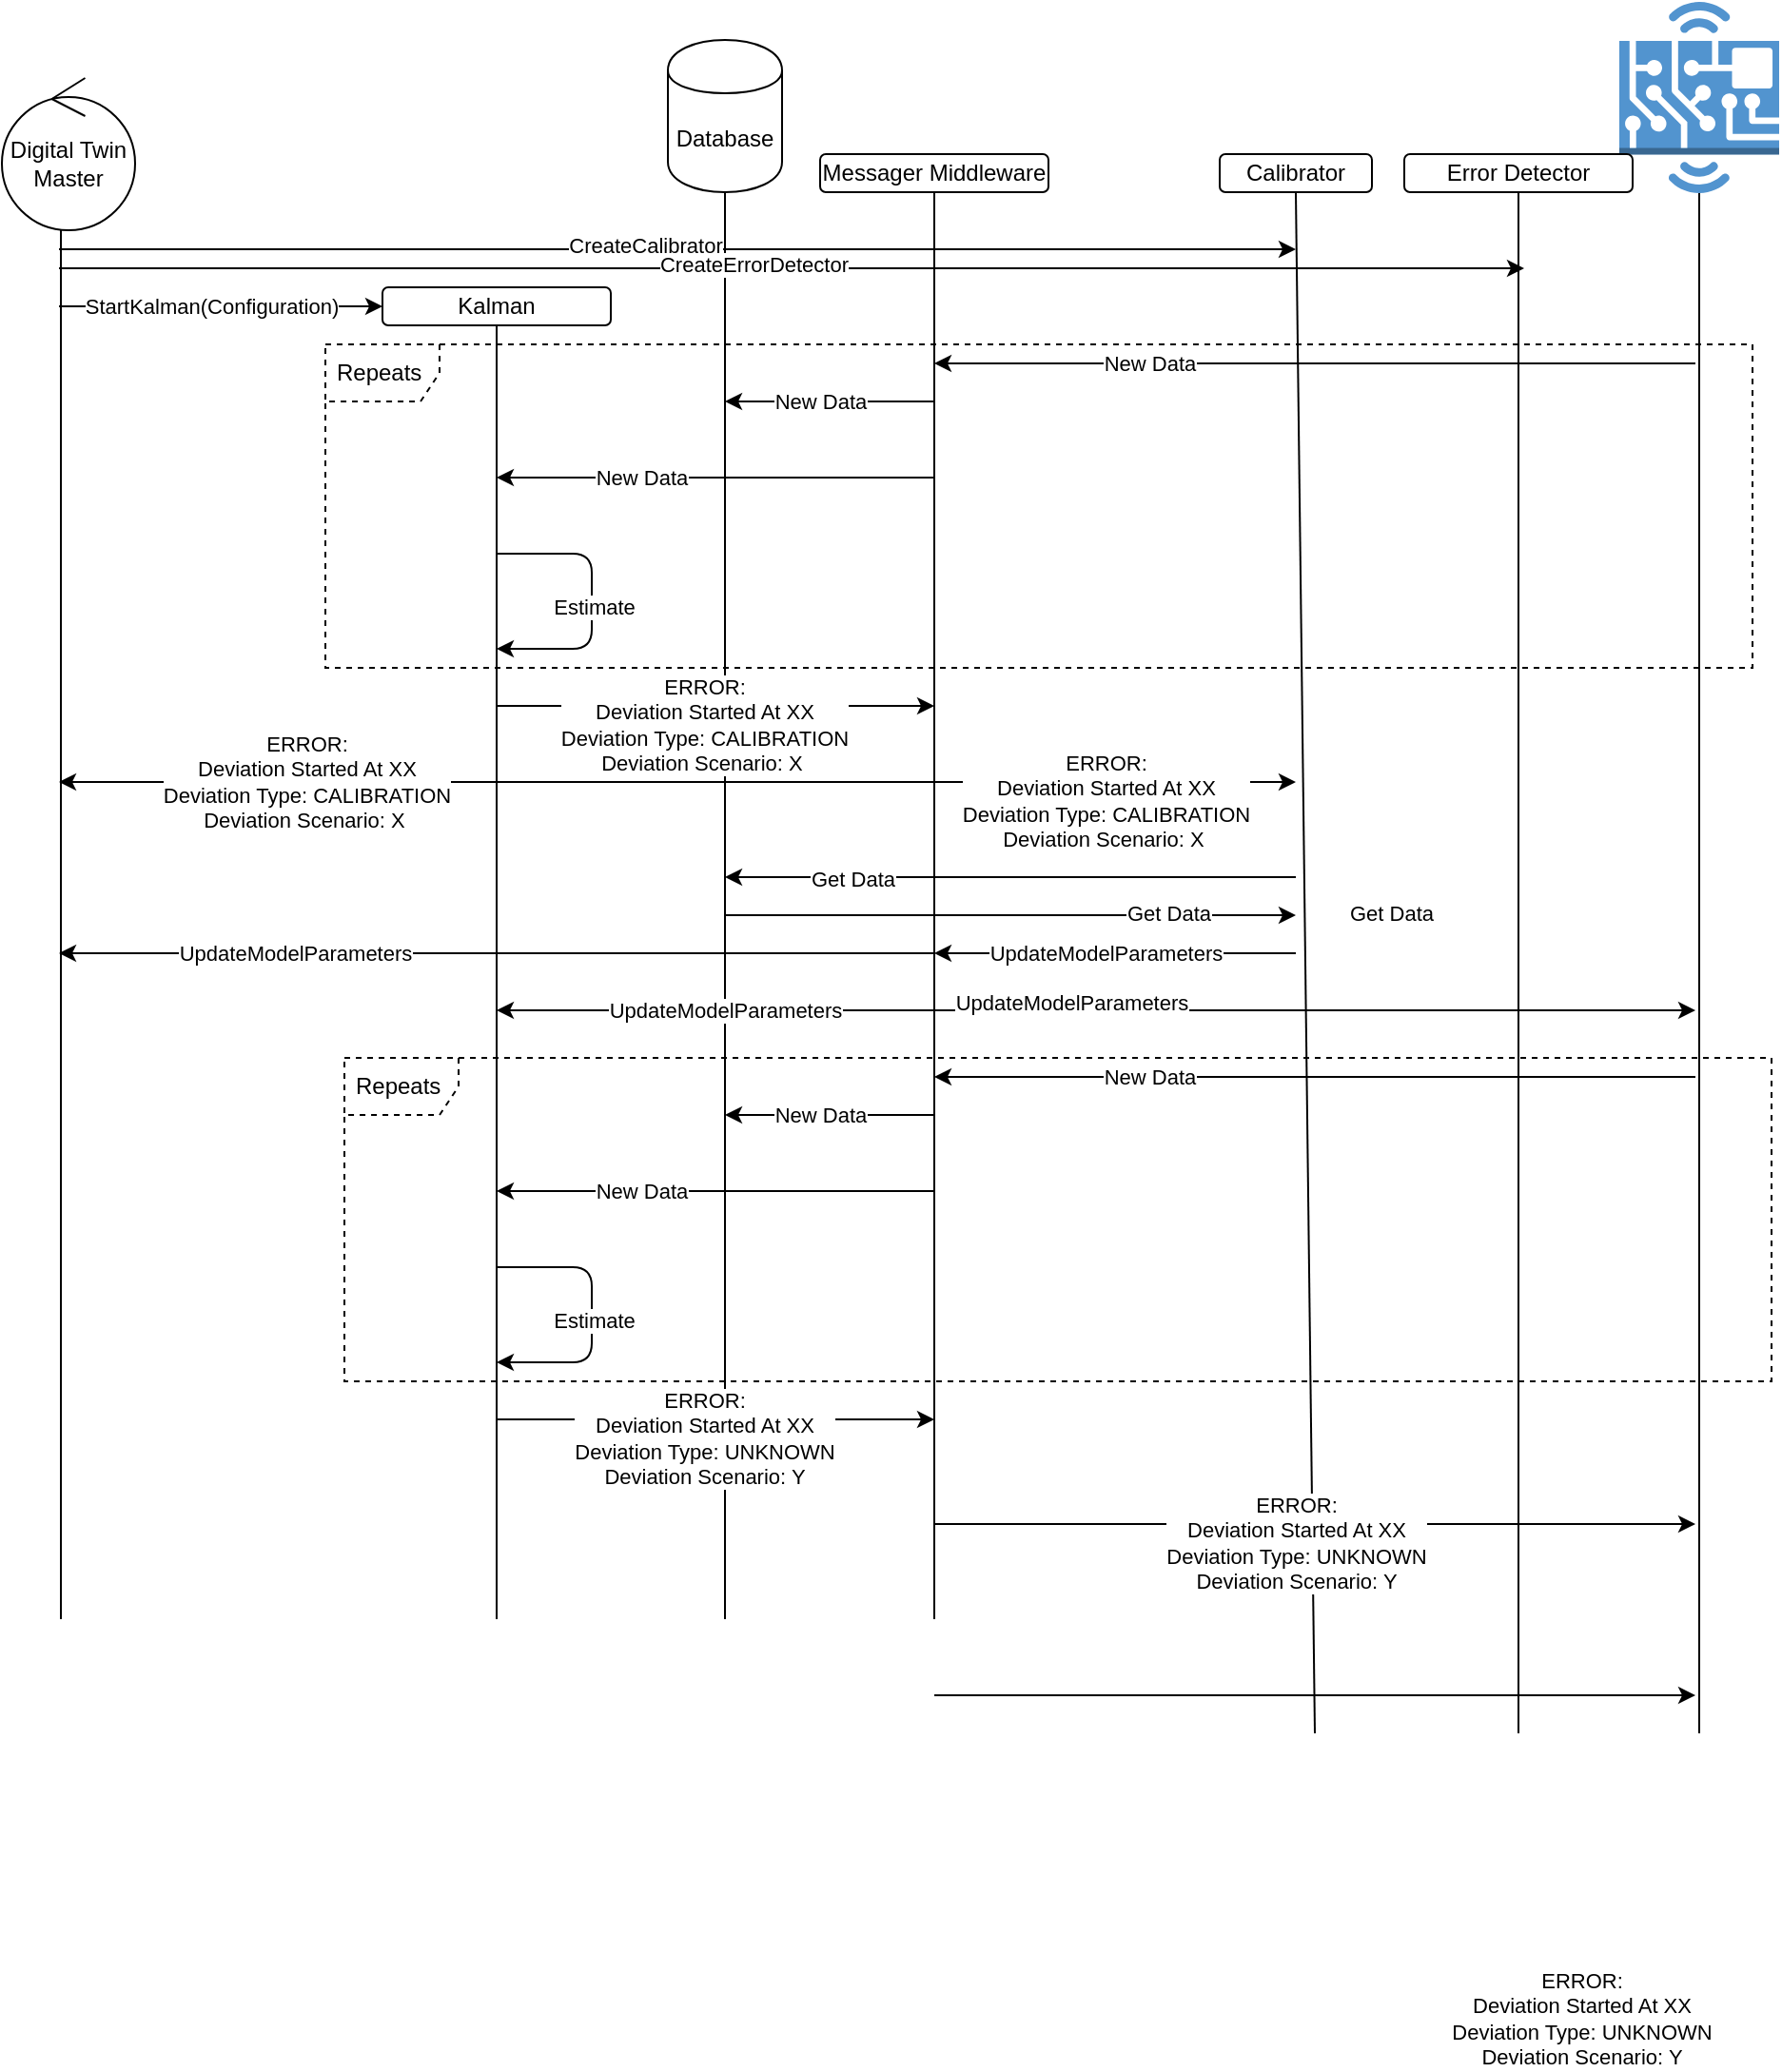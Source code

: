 <mxfile version="13.0.3" type="device" pages="7"><diagram id="uJFIPU3QgniaeICQEpPl" name="Overall"><mxGraphModel dx="1426" dy="781" grid="1" gridSize="10" guides="1" tooltips="1" connect="1" arrows="1" fold="1" page="1" pageScale="1" pageWidth="827" pageHeight="1169" math="0" shadow="0"><root><mxCell id="MdpW13GqLfs5OvOIHmb1-0"/><mxCell id="MdpW13GqLfs5OvOIHmb1-1" parent="MdpW13GqLfs5OvOIHmb1-0"/><mxCell id="p3SJGVay773WfTqzsZQj-1" value="Digital Twin Master" style="ellipse;shape=umlControl;whiteSpace=wrap;html=1;" vertex="1" parent="MdpW13GqLfs5OvOIHmb1-1"><mxGeometry x="260" y="70" width="70" height="80" as="geometry"/></mxCell><mxCell id="p3SJGVay773WfTqzsZQj-2" value="" style="endArrow=classic;html=1;entryX=0;entryY=0.5;entryDx=0;entryDy=0;" edge="1" parent="MdpW13GqLfs5OvOIHmb1-1" target="p3SJGVay773WfTqzsZQj-7"><mxGeometry width="50" height="50" relative="1" as="geometry"><mxPoint x="290" y="190" as="sourcePoint"/><mxPoint x="360" y="200" as="targetPoint"/></mxGeometry></mxCell><mxCell id="p3SJGVay773WfTqzsZQj-22" value="StartKalman(Configuration)" style="edgeLabel;html=1;align=center;verticalAlign=middle;resizable=0;points=[];" vertex="1" connectable="0" parent="p3SJGVay773WfTqzsZQj-2"><mxGeometry x="0.165" y="-3" relative="1" as="geometry"><mxPoint x="-19" y="-3" as="offset"/></mxGeometry></mxCell><mxCell id="p3SJGVay773WfTqzsZQj-3" value="" style="endArrow=none;html=1;entryX=0.5;entryY=1;entryDx=0;entryDy=0;" edge="1" parent="MdpW13GqLfs5OvOIHmb1-1" target="p3SJGVay773WfTqzsZQj-19"><mxGeometry width="50" height="50" relative="1" as="geometry"><mxPoint x="750" y="880" as="sourcePoint"/><mxPoint x="751" y="180" as="targetPoint"/></mxGeometry></mxCell><mxCell id="p3SJGVay773WfTqzsZQj-7" value="Kalman" style="rounded=1;whiteSpace=wrap;html=1;" vertex="1" parent="MdpW13GqLfs5OvOIHmb1-1"><mxGeometry x="460" y="180" width="120" height="20" as="geometry"/></mxCell><mxCell id="p3SJGVay773WfTqzsZQj-9" value="" style="endArrow=none;html=1;entryX=0.5;entryY=1;entryDx=0;entryDy=0;" edge="1" parent="MdpW13GqLfs5OvOIHmb1-1" target="p3SJGVay773WfTqzsZQj-7"><mxGeometry width="50" height="50" relative="1" as="geometry"><mxPoint x="520" y="880" as="sourcePoint"/><mxPoint x="490" y="340" as="targetPoint"/></mxGeometry></mxCell><mxCell id="p3SJGVay773WfTqzsZQj-10" value="Database" style="shape=cylinder;whiteSpace=wrap;html=1;boundedLbl=1;backgroundOutline=1;" vertex="1" parent="MdpW13GqLfs5OvOIHmb1-1"><mxGeometry x="610" y="50" width="60" height="80" as="geometry"/></mxCell><mxCell id="p3SJGVay773WfTqzsZQj-11" value="" style="endArrow=none;html=1;entryX=0.5;entryY=1;entryDx=0;entryDy=0;" edge="1" parent="MdpW13GqLfs5OvOIHmb1-1" target="p3SJGVay773WfTqzsZQj-10"><mxGeometry width="50" height="50" relative="1" as="geometry"><mxPoint x="640" y="880" as="sourcePoint"/><mxPoint x="530" y="210" as="targetPoint"/></mxGeometry></mxCell><mxCell id="p3SJGVay773WfTqzsZQj-12" value="" style="endArrow=classic;html=1;" edge="1" parent="MdpW13GqLfs5OvOIHmb1-1"><mxGeometry width="50" height="50" relative="1" as="geometry"><mxPoint x="750" y="240" as="sourcePoint"/><mxPoint x="640" y="240" as="targetPoint"/></mxGeometry></mxCell><mxCell id="p3SJGVay773WfTqzsZQj-13" value="New Data" style="edgeLabel;html=1;align=center;verticalAlign=middle;resizable=0;points=[];" vertex="1" connectable="0" parent="p3SJGVay773WfTqzsZQj-12"><mxGeometry x="0.564" relative="1" as="geometry"><mxPoint x="26" as="offset"/></mxGeometry></mxCell><mxCell id="p3SJGVay773WfTqzsZQj-14" value="" style="endArrow=classic;html=1;" edge="1" parent="MdpW13GqLfs5OvOIHmb1-1"><mxGeometry width="50" height="50" relative="1" as="geometry"><mxPoint x="750" y="280" as="sourcePoint"/><mxPoint x="520" y="280" as="targetPoint"/></mxGeometry></mxCell><mxCell id="p3SJGVay773WfTqzsZQj-15" value="New Data" style="edgeLabel;html=1;align=center;verticalAlign=middle;resizable=0;points=[];" vertex="1" connectable="0" parent="p3SJGVay773WfTqzsZQj-14"><mxGeometry x="0.564" relative="1" as="geometry"><mxPoint x="26" as="offset"/></mxGeometry></mxCell><mxCell id="p3SJGVay773WfTqzsZQj-17" value="" style="endArrow=classic;html=1;edgeStyle=orthogonalEdgeStyle;" edge="1" parent="MdpW13GqLfs5OvOIHmb1-1"><mxGeometry width="50" height="50" relative="1" as="geometry"><mxPoint x="520" y="320" as="sourcePoint"/><mxPoint x="520" y="370" as="targetPoint"/><Array as="points"><mxPoint x="570" y="320"/><mxPoint x="570" y="370"/></Array></mxGeometry></mxCell><mxCell id="p3SJGVay773WfTqzsZQj-18" value="Estimate" style="edgeLabel;html=1;align=center;verticalAlign=middle;resizable=0;points=[];" vertex="1" connectable="0" parent="p3SJGVay773WfTqzsZQj-17"><mxGeometry x="0.04" y="1" relative="1" as="geometry"><mxPoint as="offset"/></mxGeometry></mxCell><mxCell id="p3SJGVay773WfTqzsZQj-19" value="Messager Middleware" style="rounded=1;whiteSpace=wrap;html=1;" vertex="1" parent="MdpW13GqLfs5OvOIHmb1-1"><mxGeometry x="690" y="110" width="120" height="20" as="geometry"/></mxCell><mxCell id="p3SJGVay773WfTqzsZQj-20" value="" style="endArrow=none;html=1;entryX=0.443;entryY=1;entryDx=0;entryDy=0;entryPerimeter=0;" edge="1" parent="MdpW13GqLfs5OvOIHmb1-1" target="p3SJGVay773WfTqzsZQj-1"><mxGeometry width="50" height="50" relative="1" as="geometry"><mxPoint x="291" y="880" as="sourcePoint"/><mxPoint x="530" y="210" as="targetPoint"/></mxGeometry></mxCell><mxCell id="p3SJGVay773WfTqzsZQj-23" value="Repeats&amp;nbsp;" style="shape=umlFrame;whiteSpace=wrap;html=1;dashed=1;" vertex="1" parent="MdpW13GqLfs5OvOIHmb1-1"><mxGeometry x="430" y="210" width="750" height="170" as="geometry"/></mxCell><mxCell id="p3SJGVay773WfTqzsZQj-30" value="" style="endArrow=classic;html=1;" edge="1" parent="MdpW13GqLfs5OvOIHmb1-1"><mxGeometry width="50" height="50" relative="1" as="geometry"><mxPoint x="520" y="400" as="sourcePoint"/><mxPoint x="750" y="400" as="targetPoint"/></mxGeometry></mxCell><mxCell id="p3SJGVay773WfTqzsZQj-31" value="ERROR:&lt;br&gt;Deviation Started At XX&lt;br&gt;Deviation Type: CALIBRATION&lt;br&gt;Deviation Scenario: X&amp;nbsp;" style="edgeLabel;html=1;align=center;verticalAlign=middle;resizable=0;points=[];" vertex="1" connectable="0" parent="p3SJGVay773WfTqzsZQj-30"><mxGeometry x="-0.052" y="2" relative="1" as="geometry"><mxPoint y="12" as="offset"/></mxGeometry></mxCell><mxCell id="qHhl8xcBm19NZ19cj4nx-0" value="" style="endArrow=none;html=1;entryX=0.5;entryY=1;entryDx=0;entryDy=0;" edge="1" parent="MdpW13GqLfs5OvOIHmb1-1" target="qHhl8xcBm19NZ19cj4nx-2"><mxGeometry width="50" height="50" relative="1" as="geometry"><mxPoint x="950" y="940" as="sourcePoint"/><mxPoint x="941" y="180" as="targetPoint"/></mxGeometry></mxCell><mxCell id="qHhl8xcBm19NZ19cj4nx-2" value="Calibrator" style="rounded=1;whiteSpace=wrap;html=1;" vertex="1" parent="MdpW13GqLfs5OvOIHmb1-1"><mxGeometry x="900" y="110" width="80" height="20" as="geometry"/></mxCell><mxCell id="qHhl8xcBm19NZ19cj4nx-6" value="" style="endArrow=classic;html=1;" edge="1" parent="MdpW13GqLfs5OvOIHmb1-1"><mxGeometry width="50" height="50" relative="1" as="geometry"><mxPoint x="290" y="160" as="sourcePoint"/><mxPoint x="940" y="160" as="targetPoint"/></mxGeometry></mxCell><mxCell id="qHhl8xcBm19NZ19cj4nx-7" value="CreateCalibrator" style="edgeLabel;html=1;align=center;verticalAlign=middle;resizable=0;points=[];" vertex="1" connectable="0" parent="qHhl8xcBm19NZ19cj4nx-6"><mxGeometry x="-0.052" y="2" relative="1" as="geometry"><mxPoint as="offset"/></mxGeometry></mxCell><mxCell id="qHhl8xcBm19NZ19cj4nx-11" value="" style="endArrow=classic;html=1;" edge="1" parent="MdpW13GqLfs5OvOIHmb1-1"><mxGeometry width="50" height="50" relative="1" as="geometry"><mxPoint x="750" y="440" as="sourcePoint"/><mxPoint x="940" y="440" as="targetPoint"/></mxGeometry></mxCell><mxCell id="qHhl8xcBm19NZ19cj4nx-12" value="ERROR:&lt;br&gt;Deviation Started At XX&lt;br&gt;Deviation Type: CALIBRATION&lt;br&gt;Deviation Scenario: X&amp;nbsp;" style="edgeLabel;html=1;align=center;verticalAlign=middle;resizable=0;points=[];" vertex="1" connectable="0" parent="qHhl8xcBm19NZ19cj4nx-11"><mxGeometry x="-0.052" y="2" relative="1" as="geometry"><mxPoint y="12" as="offset"/></mxGeometry></mxCell><mxCell id="qHhl8xcBm19NZ19cj4nx-14" value="" style="endArrow=classic;html=1;" edge="1" parent="MdpW13GqLfs5OvOIHmb1-1"><mxGeometry width="50" height="50" relative="1" as="geometry"><mxPoint x="940" y="530" as="sourcePoint"/><mxPoint x="750" y="530" as="targetPoint"/></mxGeometry></mxCell><mxCell id="qHhl8xcBm19NZ19cj4nx-19" value="" style="endArrow=classic;html=1;" edge="1" parent="MdpW13GqLfs5OvOIHmb1-1"><mxGeometry width="50" height="50" relative="1" as="geometry"><mxPoint x="750" y="440" as="sourcePoint"/><mxPoint x="290" y="440" as="targetPoint"/></mxGeometry></mxCell><mxCell id="qHhl8xcBm19NZ19cj4nx-20" value="ERROR:&lt;br&gt;Deviation Started At XX&lt;br&gt;Deviation Type: CALIBRATION&lt;br&gt;Deviation Scenario: X&amp;nbsp;" style="edgeLabel;html=1;align=center;verticalAlign=middle;resizable=0;points=[];" vertex="1" connectable="0" parent="qHhl8xcBm19NZ19cj4nx-19"><mxGeometry x="-0.052" y="2" relative="1" as="geometry"><mxPoint x="-112" y="-2" as="offset"/></mxGeometry></mxCell><mxCell id="qHhl8xcBm19NZ19cj4nx-21" value="" style="endArrow=classic;html=1;" edge="1" parent="MdpW13GqLfs5OvOIHmb1-1"><mxGeometry width="50" height="50" relative="1" as="geometry"><mxPoint x="750" y="530" as="sourcePoint"/><mxPoint x="290" y="530" as="targetPoint"/></mxGeometry></mxCell><mxCell id="qHhl8xcBm19NZ19cj4nx-22" value="UpdateModelParameters" style="edgeLabel;html=1;align=center;verticalAlign=middle;resizable=0;points=[];" vertex="1" connectable="0" parent="qHhl8xcBm19NZ19cj4nx-21"><mxGeometry x="-0.052" y="2" relative="1" as="geometry"><mxPoint x="-118" y="-2" as="offset"/></mxGeometry></mxCell><mxCell id="qHhl8xcBm19NZ19cj4nx-23" value="" style="endArrow=classic;html=1;" edge="1" parent="MdpW13GqLfs5OvOIHmb1-1"><mxGeometry width="50" height="50" relative="1" as="geometry"><mxPoint x="940" y="490" as="sourcePoint"/><mxPoint x="640" y="490" as="targetPoint"/></mxGeometry></mxCell><mxCell id="qHhl8xcBm19NZ19cj4nx-24" value="UpdateModelParameters" style="edgeLabel;html=1;align=center;verticalAlign=middle;resizable=0;points=[];" vertex="1" connectable="0" parent="qHhl8xcBm19NZ19cj4nx-23"><mxGeometry x="-0.052" y="2" relative="1" as="geometry"><mxPoint x="42" y="38" as="offset"/></mxGeometry></mxCell><mxCell id="qHhl8xcBm19NZ19cj4nx-25" value="Get Data" style="edgeLabel;html=1;align=center;verticalAlign=middle;resizable=0;points=[];" vertex="1" connectable="0" parent="qHhl8xcBm19NZ19cj4nx-23"><mxGeometry x="0.553" y="1" relative="1" as="geometry"><mxPoint as="offset"/></mxGeometry></mxCell><mxCell id="qHhl8xcBm19NZ19cj4nx-26" value="" style="endArrow=classic;html=1;" edge="1" parent="MdpW13GqLfs5OvOIHmb1-1"><mxGeometry width="50" height="50" relative="1" as="geometry"><mxPoint x="640" y="510" as="sourcePoint"/><mxPoint x="940" y="510" as="targetPoint"/></mxGeometry></mxCell><mxCell id="qHhl8xcBm19NZ19cj4nx-28" value="Get Data" style="edgeLabel;html=1;align=center;verticalAlign=middle;resizable=0;points=[];" vertex="1" connectable="0" parent="qHhl8xcBm19NZ19cj4nx-26"><mxGeometry x="0.553" y="1" relative="1" as="geometry"><mxPoint as="offset"/></mxGeometry></mxCell><mxCell id="qHhl8xcBm19NZ19cj4nx-29" value="" style="outlineConnect=0;dashed=0;verticalLabelPosition=bottom;verticalAlign=top;align=center;html=1;shape=mxgraph.aws3.hardware_board;fillColor=#5294CF;gradientColor=none;" vertex="1" parent="MdpW13GqLfs5OvOIHmb1-1"><mxGeometry x="1110" y="30" width="84" height="100.5" as="geometry"/></mxCell><mxCell id="qHhl8xcBm19NZ19cj4nx-30" value="" style="endArrow=none;html=1;entryX=0.5;entryY=1;entryDx=0;entryDy=0;entryPerimeter=0;" edge="1" parent="MdpW13GqLfs5OvOIHmb1-1" target="qHhl8xcBm19NZ19cj4nx-29"><mxGeometry width="50" height="50" relative="1" as="geometry"><mxPoint x="1152" y="940" as="sourcePoint"/><mxPoint x="950" y="140" as="targetPoint"/></mxGeometry></mxCell><mxCell id="qHhl8xcBm19NZ19cj4nx-31" value="" style="endArrow=classic;html=1;" edge="1" parent="MdpW13GqLfs5OvOIHmb1-1"><mxGeometry width="50" height="50" relative="1" as="geometry"><mxPoint x="1150" y="220" as="sourcePoint"/><mxPoint x="750" y="220" as="targetPoint"/></mxGeometry></mxCell><mxCell id="qHhl8xcBm19NZ19cj4nx-32" value="New Data" style="edgeLabel;html=1;align=center;verticalAlign=middle;resizable=0;points=[];" vertex="1" connectable="0" parent="qHhl8xcBm19NZ19cj4nx-31"><mxGeometry x="0.564" relative="1" as="geometry"><mxPoint x="26" as="offset"/></mxGeometry></mxCell><mxCell id="qHhl8xcBm19NZ19cj4nx-33" value="" style="endArrow=classic;html=1;" edge="1" parent="MdpW13GqLfs5OvOIHmb1-1"><mxGeometry width="50" height="50" relative="1" as="geometry"><mxPoint x="750" y="615" as="sourcePoint"/><mxPoint x="640" y="615" as="targetPoint"/></mxGeometry></mxCell><mxCell id="qHhl8xcBm19NZ19cj4nx-34" value="New Data" style="edgeLabel;html=1;align=center;verticalAlign=middle;resizable=0;points=[];" vertex="1" connectable="0" parent="qHhl8xcBm19NZ19cj4nx-33"><mxGeometry x="0.564" relative="1" as="geometry"><mxPoint x="26" as="offset"/></mxGeometry></mxCell><mxCell id="qHhl8xcBm19NZ19cj4nx-35" value="" style="endArrow=classic;html=1;" edge="1" parent="MdpW13GqLfs5OvOIHmb1-1"><mxGeometry width="50" height="50" relative="1" as="geometry"><mxPoint x="750" y="655" as="sourcePoint"/><mxPoint x="520" y="655" as="targetPoint"/></mxGeometry></mxCell><mxCell id="qHhl8xcBm19NZ19cj4nx-36" value="New Data" style="edgeLabel;html=1;align=center;verticalAlign=middle;resizable=0;points=[];" vertex="1" connectable="0" parent="qHhl8xcBm19NZ19cj4nx-35"><mxGeometry x="0.564" relative="1" as="geometry"><mxPoint x="26" as="offset"/></mxGeometry></mxCell><mxCell id="qHhl8xcBm19NZ19cj4nx-37" value="" style="endArrow=classic;html=1;edgeStyle=orthogonalEdgeStyle;" edge="1" parent="MdpW13GqLfs5OvOIHmb1-1"><mxGeometry width="50" height="50" relative="1" as="geometry"><mxPoint x="520" y="695" as="sourcePoint"/><mxPoint x="520" y="745" as="targetPoint"/><Array as="points"><mxPoint x="570" y="695"/><mxPoint x="570" y="745"/></Array></mxGeometry></mxCell><mxCell id="qHhl8xcBm19NZ19cj4nx-38" value="Estimate" style="edgeLabel;html=1;align=center;verticalAlign=middle;resizable=0;points=[];" vertex="1" connectable="0" parent="qHhl8xcBm19NZ19cj4nx-37"><mxGeometry x="0.04" y="1" relative="1" as="geometry"><mxPoint as="offset"/></mxGeometry></mxCell><mxCell id="qHhl8xcBm19NZ19cj4nx-39" value="Repeats&amp;nbsp;" style="shape=umlFrame;whiteSpace=wrap;html=1;dashed=1;" vertex="1" parent="MdpW13GqLfs5OvOIHmb1-1"><mxGeometry x="440" y="585" width="750" height="170" as="geometry"/></mxCell><mxCell id="qHhl8xcBm19NZ19cj4nx-40" value="" style="endArrow=classic;html=1;" edge="1" parent="MdpW13GqLfs5OvOIHmb1-1"><mxGeometry width="50" height="50" relative="1" as="geometry"><mxPoint x="520" y="775" as="sourcePoint"/><mxPoint x="750" y="775" as="targetPoint"/></mxGeometry></mxCell><mxCell id="qHhl8xcBm19NZ19cj4nx-41" value="ERROR:&lt;br&gt;Deviation Started At XX&lt;br&gt;Deviation Type: UNKNOWN&lt;br&gt;Deviation Scenario: Y" style="edgeLabel;html=1;align=center;verticalAlign=middle;resizable=0;points=[];" vertex="1" connectable="0" parent="qHhl8xcBm19NZ19cj4nx-40"><mxGeometry x="-0.052" y="2" relative="1" as="geometry"><mxPoint y="12" as="offset"/></mxGeometry></mxCell><mxCell id="qHhl8xcBm19NZ19cj4nx-42" value="" style="endArrow=classic;html=1;" edge="1" parent="MdpW13GqLfs5OvOIHmb1-1"><mxGeometry width="50" height="50" relative="1" as="geometry"><mxPoint x="1150" y="595" as="sourcePoint"/><mxPoint x="750" y="595" as="targetPoint"/></mxGeometry></mxCell><mxCell id="qHhl8xcBm19NZ19cj4nx-43" value="New Data" style="edgeLabel;html=1;align=center;verticalAlign=middle;resizable=0;points=[];" vertex="1" connectable="0" parent="qHhl8xcBm19NZ19cj4nx-42"><mxGeometry x="0.564" relative="1" as="geometry"><mxPoint x="26" as="offset"/></mxGeometry></mxCell><mxCell id="qHhl8xcBm19NZ19cj4nx-44" value="" style="endArrow=classic;html=1;" edge="1" parent="MdpW13GqLfs5OvOIHmb1-1"><mxGeometry width="50" height="50" relative="1" as="geometry"><mxPoint x="750" y="560" as="sourcePoint"/><mxPoint x="1150" y="560" as="targetPoint"/></mxGeometry></mxCell><mxCell id="qHhl8xcBm19NZ19cj4nx-45" value="UpdateModelParameters" style="edgeLabel;html=1;align=center;verticalAlign=middle;resizable=0;points=[];" vertex="1" connectable="0" parent="qHhl8xcBm19NZ19cj4nx-44"><mxGeometry x="-0.052" y="2" relative="1" as="geometry"><mxPoint x="-118" y="-2" as="offset"/></mxGeometry></mxCell><mxCell id="qHhl8xcBm19NZ19cj4nx-46" value="" style="endArrow=classic;html=1;" edge="1" parent="MdpW13GqLfs5OvOIHmb1-1"><mxGeometry width="50" height="50" relative="1" as="geometry"><mxPoint x="750" y="560" as="sourcePoint"/><mxPoint x="520" y="560" as="targetPoint"/></mxGeometry></mxCell><mxCell id="qHhl8xcBm19NZ19cj4nx-47" value="UpdateModelParameters" style="edgeLabel;html=1;align=center;verticalAlign=middle;resizable=0;points=[];" vertex="1" connectable="0" parent="qHhl8xcBm19NZ19cj4nx-46"><mxGeometry x="-0.052" y="2" relative="1" as="geometry"><mxPoint x="-1" y="-2" as="offset"/></mxGeometry></mxCell><mxCell id="qHhl8xcBm19NZ19cj4nx-48" value="" style="endArrow=none;html=1;entryX=0.5;entryY=1;entryDx=0;entryDy=0;" edge="1" parent="MdpW13GqLfs5OvOIHmb1-1" target="qHhl8xcBm19NZ19cj4nx-49"><mxGeometry width="50" height="50" relative="1" as="geometry"><mxPoint x="1057" y="940" as="sourcePoint"/><mxPoint x="1058" y="180" as="targetPoint"/></mxGeometry></mxCell><mxCell id="qHhl8xcBm19NZ19cj4nx-49" value="Error Detector" style="rounded=1;whiteSpace=wrap;html=1;" vertex="1" parent="MdpW13GqLfs5OvOIHmb1-1"><mxGeometry x="997" y="110" width="120" height="20" as="geometry"/></mxCell><mxCell id="qHhl8xcBm19NZ19cj4nx-50" value="Get Data" style="edgeLabel;html=1;align=center;verticalAlign=middle;resizable=0;points=[];" vertex="1" connectable="0" parent="MdpW13GqLfs5OvOIHmb1-1"><mxGeometry x="990" y="509" as="geometry"><mxPoint as="offset"/></mxGeometry></mxCell><mxCell id="qHhl8xcBm19NZ19cj4nx-51" value="" style="endArrow=classic;html=1;" edge="1" parent="MdpW13GqLfs5OvOIHmb1-1"><mxGeometry width="50" height="50" relative="1" as="geometry"><mxPoint x="290" y="170" as="sourcePoint"/><mxPoint x="1060" y="170" as="targetPoint"/></mxGeometry></mxCell><mxCell id="qHhl8xcBm19NZ19cj4nx-52" value="CreateErrorDetector" style="edgeLabel;html=1;align=center;verticalAlign=middle;resizable=0;points=[];" vertex="1" connectable="0" parent="qHhl8xcBm19NZ19cj4nx-51"><mxGeometry x="-0.052" y="2" relative="1" as="geometry"><mxPoint as="offset"/></mxGeometry></mxCell><mxCell id="qHhl8xcBm19NZ19cj4nx-53" value="" style="endArrow=classic;html=1;" edge="1" parent="MdpW13GqLfs5OvOIHmb1-1"><mxGeometry width="50" height="50" relative="1" as="geometry"><mxPoint x="750" y="830" as="sourcePoint"/><mxPoint x="1150" y="830" as="targetPoint"/></mxGeometry></mxCell><mxCell id="qHhl8xcBm19NZ19cj4nx-54" value="ERROR:&lt;br&gt;Deviation Started At XX&lt;br&gt;Deviation Type: UNKNOWN&lt;br&gt;Deviation Scenario: Y" style="edgeLabel;html=1;align=center;verticalAlign=middle;resizable=0;points=[];" vertex="1" connectable="0" parent="qHhl8xcBm19NZ19cj4nx-53"><mxGeometry x="-0.052" y="2" relative="1" as="geometry"><mxPoint y="12" as="offset"/></mxGeometry></mxCell><mxCell id="qHhl8xcBm19NZ19cj4nx-55" value="" style="endArrow=classic;html=1;" edge="1" parent="MdpW13GqLfs5OvOIHmb1-1"><mxGeometry width="50" height="50" relative="1" as="geometry"><mxPoint x="750" y="920" as="sourcePoint"/><mxPoint x="1150" y="920" as="targetPoint"/></mxGeometry></mxCell><mxCell id="qHhl8xcBm19NZ19cj4nx-56" value="ERROR:&lt;br&gt;Deviation Started At XX&lt;br&gt;Deviation Type: UNKNOWN&lt;br&gt;Deviation Scenario: Y" style="edgeLabel;html=1;align=center;verticalAlign=middle;resizable=0;points=[];" vertex="1" connectable="0" parent="qHhl8xcBm19NZ19cj4nx-55"><mxGeometry x="-0.052" y="2" relative="1" as="geometry"><mxPoint x="150" y="172" as="offset"/></mxGeometry></mxCell></root></mxGraphModel></diagram><diagram id="jB7DH_55W3D5G8x5bIS5" name="Model"><mxGraphModel dx="1426" dy="781" grid="1" gridSize="10" guides="1" tooltips="1" connect="1" arrows="1" fold="1" page="1" pageScale="1" pageWidth="827" pageHeight="1169" math="0" shadow="0"><root><mxCell id="Ww_wI3jJ-n3aHpcQQ7pD-0"/><mxCell id="Ww_wI3jJ-n3aHpcQQ7pD-1" parent="Ww_wI3jJ-n3aHpcQQ7pD-0"/><mxCell id="Ww_wI3jJ-n3aHpcQQ7pD-2" value="Interface of a model:&lt;br&gt;Initialize()&lt;br&gt;StartStepping();&lt;br&gt;setState(State)&lt;br&gt;getState() : State&lt;br&gt;GetDerivatives(Format?) : Format?&lt;br&gt;GetOutputs(Format?) : Format?&lt;br&gt;setInputs(Format?)&lt;br&gt;Step(Format?)&lt;br&gt;Stop();" style="rounded=1;whiteSpace=wrap;html=1;" vertex="1" parent="Ww_wI3jJ-n3aHpcQQ7pD-1"><mxGeometry x="150" y="130" width="240" height="190" as="geometry"/></mxCell><mxCell id="z67-ibTJrU5e67Is5ndY-0" value="" style="endArrow=classic;html=1;exitX=1;exitY=0.5;exitDx=0;exitDy=0;" edge="1" parent="Ww_wI3jJ-n3aHpcQQ7pD-1" source="Ww_wI3jJ-n3aHpcQQ7pD-2"><mxGeometry width="50" height="50" relative="1" as="geometry"><mxPoint x="390" y="420" as="sourcePoint"/><mxPoint x="480" y="225" as="targetPoint"/></mxGeometry></mxCell></root></mxGraphModel></diagram><diagram id="TeIEVHTcetBSH8IXEvRM" name="Error Message"><mxGraphModel dx="1426" dy="781" grid="1" gridSize="10" guides="1" tooltips="1" connect="1" arrows="1" fold="1" page="1" pageScale="1" pageWidth="827" pageHeight="1169" math="0" shadow="0"><root><mxCell id="lfgGNa9AuqrH_natPHL7-0"/><mxCell id="lfgGNa9AuqrH_natPHL7-1" parent="lfgGNa9AuqrH_natPHL7-0"/><mxCell id="VahyfWNGbDrLGNsDvq-k-0" value="Error Message:&lt;br&gt;Models&lt;br&gt;Time Start&lt;br&gt;Time Stop&lt;br&gt;Scenario&lt;br&gt;Error Type" style="rounded=1;whiteSpace=wrap;html=1;" vertex="1" parent="lfgGNa9AuqrH_natPHL7-1"><mxGeometry x="190" y="360" width="240" height="190" as="geometry"/></mxCell></root></mxGraphModel></diagram><diagram id="OWsCJmzfWSNXbJrUrZpj" name="Kalman_Filter"><mxGraphModel dx="1426" dy="781" grid="1" gridSize="10" guides="1" tooltips="1" connect="1" arrows="1" fold="1" page="1" pageScale="1" pageWidth="827" pageHeight="1169" math="0" shadow="0"><root><mxCell id="0"/><mxCell id="1" parent="0"/><mxCell id="YiL6MZh3BnHc63UvTxON-1" value="Kalman Filter : [ State Estimator ]&lt;br&gt;A Kalman filter preduct the next state from the current state + measurements.&lt;br&gt;It does so by: filtering the noise from measurement signals, calculate derived data, use models to predict the next state.&lt;br&gt;Heramong it assigns weights to models / measurements to shift the impact." style="rounded=1;whiteSpace=wrap;html=1;" vertex="1" parent="1"><mxGeometry x="280" y="180" width="350" height="220" as="geometry"/></mxCell><mxCell id="YiL6MZh3BnHc63UvTxON-2" value="" style="endArrow=classic;html=1;entryX=0.483;entryY=0.005;entryDx=0;entryDy=0;entryPerimeter=0;" edge="1" parent="1" target="YiL6MZh3BnHc63UvTxON-1"><mxGeometry width="50" height="50" relative="1" as="geometry"><mxPoint x="449" y="80" as="sourcePoint"/><mxPoint x="500" y="100" as="targetPoint"/></mxGeometry></mxCell><mxCell id="YiL6MZh3BnHc63UvTxON-3" value="Constructor parameters:&lt;br&gt;Std deviation&lt;br&gt;Models of the system models&lt;br&gt;Connections between models&lt;br&gt;Monitoring of the system&lt;br&gt;Noise model used for filtering&lt;br&gt;Anything else?" style="edgeLabel;html=1;align=center;verticalAlign=middle;resizable=0;points=[];" vertex="1" connectable="0" parent="YiL6MZh3BnHc63UvTxON-2"><mxGeometry x="0.444" y="1" relative="1" as="geometry"><mxPoint x="4.96" y="-83" as="offset"/></mxGeometry></mxCell><mxCell id="YiL6MZh3BnHc63UvTxON-4" value="" style="endArrow=classic;html=1;entryX=0;entryY=0.5;entryDx=0;entryDy=0;" edge="1" parent="1" target="YiL6MZh3BnHc63UvTxON-1"><mxGeometry width="50" height="50" relative="1" as="geometry"><mxPoint x="150" y="290" as="sourcePoint"/><mxPoint x="440" y="180" as="targetPoint"/></mxGeometry></mxCell><mxCell id="YiL6MZh3BnHc63UvTxON-5" value="STEP INPUT:&lt;br&gt;Temperature 1&lt;br&gt;Temperature 2&lt;br&gt;Room Temperature&lt;br&gt;Heater On/Off&lt;br&gt;Fan On/Off&lt;br&gt;Current State&lt;br&gt;Anything else?" style="edgeLabel;html=1;align=center;verticalAlign=middle;resizable=0;points=[];" vertex="1" connectable="0" parent="YiL6MZh3BnHc63UvTxON-4"><mxGeometry x="-0.6" y="1" relative="1" as="geometry"><mxPoint as="offset"/></mxGeometry></mxCell><mxCell id="YiL6MZh3BnHc63UvTxON-6" value="" style="endArrow=classic;html=1;entryX=0;entryY=0.5;entryDx=0;entryDy=0;exitX=1;exitY=0.5;exitDx=0;exitDy=0;" edge="1" parent="1" source="YiL6MZh3BnHc63UvTxON-1"><mxGeometry width="50" height="50" relative="1" as="geometry"><mxPoint x="720" y="289.5" as="sourcePoint"/><mxPoint x="850" y="289.5" as="targetPoint"/></mxGeometry></mxCell><mxCell id="YiL6MZh3BnHc63UvTxON-7" value="STEP_OUTPUT:&lt;br&gt;Next State&lt;br&gt;Monitor Output" style="edgeLabel;html=1;align=center;verticalAlign=middle;resizable=0;points=[];" vertex="1" connectable="0" parent="YiL6MZh3BnHc63UvTxON-6"><mxGeometry x="-0.6" y="1" relative="1" as="geometry"><mxPoint x="56" y="1.1" as="offset"/></mxGeometry></mxCell></root></mxGraphModel></diagram><diagram id="UW0v_T1gM-uT6i3JyH1R" name="Kalman_State"><mxGraphModel dx="1426" dy="781" grid="1" gridSize="10" guides="1" tooltips="1" connect="1" arrows="1" fold="1" page="1" pageScale="1" pageWidth="827" pageHeight="1169" math="0" shadow="0"><root><mxCell id="9MvehSEeNW593yFs5iBh-0"/><mxCell id="9MvehSEeNW593yFs5iBh-1" parent="9MvehSEeNW593yFs5iBh-0"/><mxCell id="MhIAi1OAOvnwGHBCy7FE-0" value="Kalman State:&lt;br&gt;Models&lt;br&gt;MonitorResult?&lt;br&gt;Kalman State Parameters?&lt;br&gt;Kalman Configuration?" style="rounded=1;whiteSpace=wrap;html=1;" vertex="1" parent="9MvehSEeNW593yFs5iBh-1"><mxGeometry x="200" y="230" width="130" height="90" as="geometry"/></mxCell></root></mxGraphModel></diagram><diagram id="or7Qxop7J8Ml62xe_60I" name="What-If Analysis"><mxGraphModel dx="1188" dy="651" grid="1" gridSize="10" guides="1" tooltips="1" connect="1" arrows="1" fold="1" page="1" pageScale="1" pageWidth="827" pageHeight="1169" math="0" shadow="0"><root><mxCell id="rOTRLpv7i9kfG4iUR440-0"/><mxCell id="rOTRLpv7i9kfG4iUR440-1" parent="rOTRLpv7i9kfG4iUR440-0"/><mxCell id="rOTRLpv7i9kfG4iUR440-2" value="What-If Analysis" style="rounded=1;whiteSpace=wrap;html=1;" vertex="1" parent="rOTRLpv7i9kfG4iUR440-1"><mxGeometry x="360" y="170" width="120" height="60" as="geometry"/></mxCell><mxCell id="rOTRLpv7i9kfG4iUR440-3" value="" style="endArrow=classic;html=1;entryX=0;entryY=0.5;entryDx=0;entryDy=0;" edge="1" parent="rOTRLpv7i9kfG4iUR440-1" target="rOTRLpv7i9kfG4iUR440-2"><mxGeometry width="50" height="50" relative="1" as="geometry"><mxPoint x="40" y="200" as="sourcePoint"/><mxPoint x="130" y="150" as="targetPoint"/></mxGeometry></mxCell><mxCell id="rOTRLpv7i9kfG4iUR440-4" value="Start:&lt;br&gt;Models&lt;br&gt;Scenario (i.e. connections, parameters, &lt;br&gt;step size, outputs to store,&amp;nbsp;&lt;br&gt;kalman filter to employ etc)&lt;br&gt;Time From&lt;br&gt;Time To" style="edgeLabel;html=1;align=center;verticalAlign=middle;resizable=0;points=[];" vertex="1" connectable="0" parent="rOTRLpv7i9kfG4iUR440-3"><mxGeometry relative="1" as="geometry"><mxPoint x="-20" as="offset"/></mxGeometry></mxCell><mxCell id="rOTRLpv7i9kfG4iUR440-5" value="" style="endArrow=classic;html=1;exitX=1;exitY=0.5;exitDx=0;exitDy=0;" edge="1" parent="rOTRLpv7i9kfG4iUR440-1" source="rOTRLpv7i9kfG4iUR440-2"><mxGeometry width="50" height="50" relative="1" as="geometry"><mxPoint x="90" y="210" as="sourcePoint"/><mxPoint x="600" y="200" as="targetPoint"/></mxGeometry></mxCell><mxCell id="rOTRLpv7i9kfG4iUR440-6" value="Stop:&lt;br&gt;Results for analysis" style="edgeLabel;html=1;align=center;verticalAlign=middle;resizable=0;points=[];" vertex="1" connectable="0" parent="rOTRLpv7i9kfG4iUR440-5"><mxGeometry relative="1" as="geometry"><mxPoint as="offset"/></mxGeometry></mxCell></root></mxGraphModel></diagram><diagram id="EotMA1QU2YWqWU_PAQj1" name="Calibration"><mxGraphModel dx="1426" dy="781" grid="1" gridSize="10" guides="1" tooltips="1" connect="1" arrows="1" fold="1" page="1" pageScale="1" pageWidth="827" pageHeight="1169" math="0" shadow="0"><root><mxCell id="zl3Cz6hQbG7K2gKvb7_V-0"/><mxCell id="zl3Cz6hQbG7K2gKvb7_V-1" parent="zl3Cz6hQbG7K2gKvb7_V-0"/><mxCell id="SPdxmF-8v31_UPdRULS2-0" value="Calibration" style="rounded=1;whiteSpace=wrap;html=1;" vertex="1" parent="zl3Cz6hQbG7K2gKvb7_V-1"><mxGeometry x="380" y="170" width="120" height="60" as="geometry"/></mxCell><mxCell id="SPdxmF-8v31_UPdRULS2-1" value="" style="endArrow=classic;html=1;entryX=0;entryY=0.5;entryDx=0;entryDy=0;" edge="1" parent="zl3Cz6hQbG7K2gKvb7_V-1" target="SPdxmF-8v31_UPdRULS2-0"><mxGeometry width="50" height="50" relative="1" as="geometry"><mxPoint x="40" y="200" as="sourcePoint"/><mxPoint x="130" y="150" as="targetPoint"/></mxGeometry></mxCell><mxCell id="SPdxmF-8v31_UPdRULS2-2" value="Start:&lt;br&gt;Models&lt;br&gt;Scenario (Parameters to estimate, &lt;br&gt;4 parameters, 2 parameters etc)&lt;br&gt;Time From&lt;br&gt;Time To" style="edgeLabel;html=1;align=center;verticalAlign=middle;resizable=0;points=[];" vertex="1" connectable="0" parent="SPdxmF-8v31_UPdRULS2-1"><mxGeometry relative="1" as="geometry"><mxPoint x="-20" as="offset"/></mxGeometry></mxCell><mxCell id="SPdxmF-8v31_UPdRULS2-3" value="" style="endArrow=classic;html=1;exitX=1;exitY=0.5;exitDx=0;exitDy=0;" edge="1" parent="zl3Cz6hQbG7K2gKvb7_V-1" source="SPdxmF-8v31_UPdRULS2-0"><mxGeometry width="50" height="50" relative="1" as="geometry"><mxPoint x="90" y="210" as="sourcePoint"/><mxPoint x="680" y="200" as="targetPoint"/></mxGeometry></mxCell><mxCell id="SPdxmF-8v31_UPdRULS2-4" value="Stop:&lt;br&gt;Model Parameters" style="edgeLabel;html=1;align=center;verticalAlign=middle;resizable=0;points=[];" vertex="1" connectable="0" parent="SPdxmF-8v31_UPdRULS2-3"><mxGeometry relative="1" as="geometry"><mxPoint as="offset"/></mxGeometry></mxCell></root></mxGraphModel></diagram></mxfile>